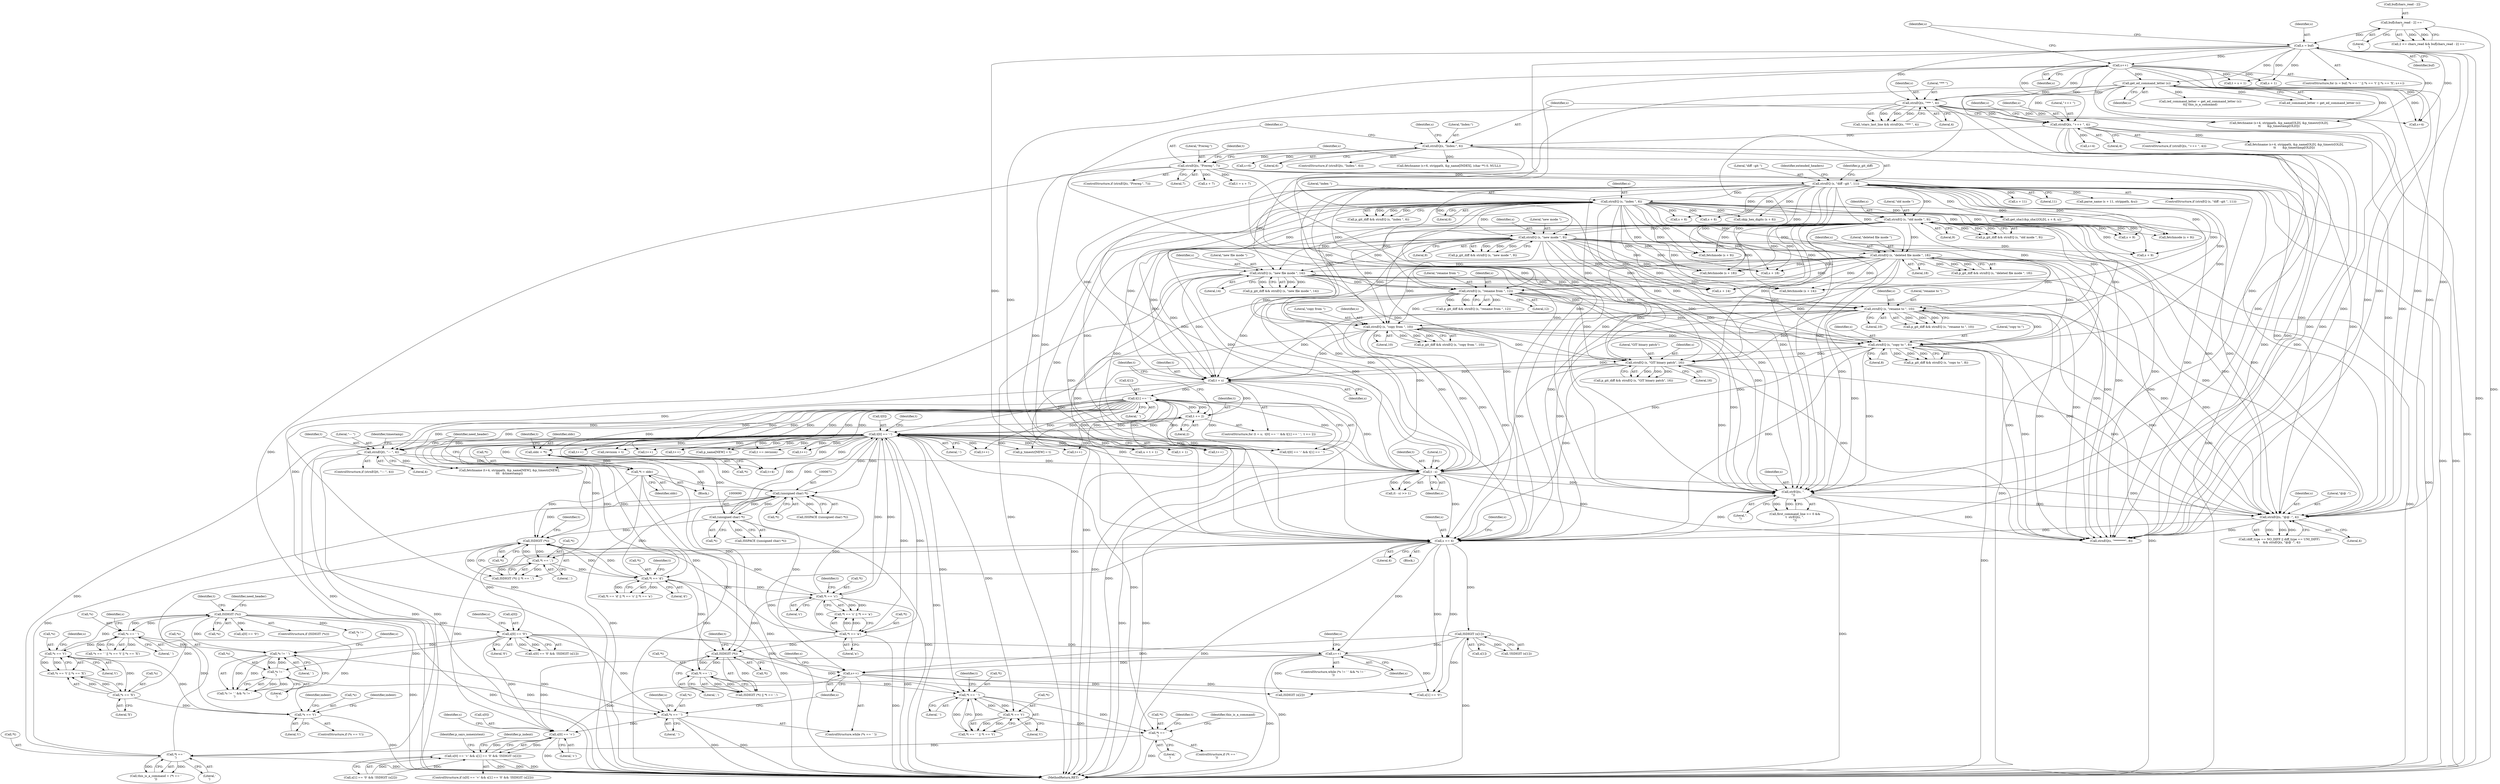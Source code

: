digraph "0_savannah_17953b5893f7c9835f0dd2a704ba04e0371d2cbd_0@array" {
"1001341" [label="(Call,s[0] == '+')"];
"1001337" [label="(Call,s++)"];
"1001298" [label="(Call,s[0] == '0')"];
"1000467" [label="(Call,ISDIGIT (*s))"];
"1000435" [label="(Call,*s == ' ')"];
"1000452" [label="(Call,*s == '\t')"];
"1000444" [label="(Call,*s == 'X')"];
"1000440" [label="(Call,*s == '\t')"];
"1001293" [label="(Call,s += 4)"];
"1001074" [label="(Call,strnEQ (s, \"copy from \", 10))"];
"1001040" [label="(Call,strnEQ (s, \"rename from \", 12))"];
"1000747" [label="(Call,strnEQ (s, \"diff --git \", 11))"];
"1000658" [label="(Call,strnEQ(s, \"Prereq:\", 7))"];
"1000632" [label="(Call,strnEQ(s, \"Index:\", 6))"];
"1000602" [label="(Call,strnEQ(s, \"+++ \", 4))"];
"1000552" [label="(Call,get_ed_command_letter (s))"];
"1000448" [label="(Call,s++)"];
"1000431" [label="(Call,s = buf)"];
"1000423" [label="(Call,buf[chars_read - 2] == '\r')"];
"1000575" [label="(Call,strnEQ(s, \"*** \", 4))"];
"1000849" [label="(Call,strnEQ (s, \"index \", 6))"];
"1001015" [label="(Call,strnEQ (s, \"new file mode \", 14))"];
"1000990" [label="(Call,strnEQ (s, \"deleted file mode \", 18))"];
"1000970" [label="(Call,strnEQ (s, \"new mode \", 9))"];
"1000950" [label="(Call,strnEQ (s, \"old mode \", 9))"];
"1001057" [label="(Call,strnEQ (s, \"rename to \", 10))"];
"1001190" [label="(Call,t - s)"];
"1001135" [label="(Call,t[1] == ' ')"];
"1001126" [label="(Call,t = s)"];
"1001091" [label="(Call,strnEQ (s, \"copy to \", 8))"];
"1001108" [label="(Call,strnEQ (s, \"GIT binary patch\", 16))"];
"1001140" [label="(Call,t += 2)"];
"1001130" [label="(Call,t[0] == '-')"];
"1000741" [label="(Call,*t = oldc)"];
"1000729" [label="(Call,oldc = *t)"];
"1000670" [label="(Call,(unsigned char) *t)"];
"1000494" [label="(Call,*t == 'c')"];
"1000489" [label="(Call,*t == 'd')"];
"1000478" [label="(Call,ISDIGIT (*t))"];
"1000498" [label="(Call,*t == 'a')"];
"1000537" [label="(Call,*t == '\n')"];
"1000529" [label="(Call,*t == '\r')"];
"1000518" [label="(Call,*t == ' ')"];
"1000510" [label="(Call,*t == ',')"];
"1000507" [label="(Call,ISDIGIT (*t))"];
"1000522" [label="(Call,*t == '\t')"];
"1000481" [label="(Call,*t == ',')"];
"1000689" [label="(Call,(unsigned char) *t)"];
"1001144" [label="(Call,strnEQ(t, \"--- \", 4))"];
"1001236" [label="(Call,strnEQ(s, \"@@ -\", 4))"];
"1001213" [label="(Call,strEQ(s, \".\n\"))"];
"1001304" [label="(Call,ISDIGIT (s[1]))"];
"1001330" [label="(Call,s++)"];
"1001333" [label="(Call,*s == ' ')"];
"1001322" [label="(Call,*s != ' ')"];
"1001326" [label="(Call,*s != '\n')"];
"1001340" [label="(Call,s[0] == '+' && s[1] == '0' && !ISDIGIT (s[2]))"];
"1000443" [label="(Literal,'\t')"];
"1000632" [label="(Call,strnEQ(s, \"Index:\", 6))"];
"1000436" [label="(Call,*s)"];
"1000658" [label="(Call,strnEQ(s, \"Prereq:\", 7))"];
"1000581" [label="(Call,s+4)"];
"1000631" [label="(ControlStructure,if (strnEQ(s, \"Index:\", 6)))"];
"1001144" [label="(Call,strnEQ(t, \"--- \", 4))"];
"1000489" [label="(Call,*t == 'd')"];
"1001141" [label="(Identifier,t)"];
"1000453" [label="(Call,*s)"];
"1000735" [label="(Identifier,t)"];
"1000665" [label="(Identifier,t)"];
"1000741" [label="(Call,*t = oldc)"];
"1001057" [label="(Call,strnEQ (s, \"rename to \", 10))"];
"1000577" [label="(Literal,\"*** \")"];
"1001076" [label="(Literal,\"copy from \")"];
"1000532" [label="(Literal,'\r')"];
"1000657" [label="(ControlStructure,if (strnEQ(s, \"Prereq:\", 7)))"];
"1001337" [label="(Call,s++)"];
"1000580" [label="(Call,fetchname (s+4, strippath, &p_name[OLD], &p_timestr[OLD],\n\t\t       &p_timestamp[OLD]))"];
"1001106" [label="(Call,p_git_diff && strnEQ (s, \"GIT binary patch\", 16))"];
"1000742" [label="(Call,*t)"];
"1001353" [label="(Call,ISDIGIT (s[2]))"];
"1001271" [label="(Call,p_name[NEW] = t)"];
"1000494" [label="(Call,*t == 'c')"];
"1000521" [label="(Literal,' ')"];
"1001110" [label="(Literal,\"GIT binary patch\")"];
"1001228" [label="(Call,(diff_type == NO_DIFF || diff_type == UNI_DIFF)\n\t    && strnEQ(s, \"@@ -\", 4))"];
"1000601" [label="(ControlStructure,if (strnEQ(s, \"+++ \", 4)))"];
"1001295" [label="(Literal,4)"];
"1001143" [label="(ControlStructure,if (strnEQ(t, \"--- \", 4)))"];
"1001324" [label="(Identifier,s)"];
"1000849" [label="(Call,strnEQ (s, \"index \", 6))"];
"1001370" [label="(Identifier,p_indent)"];
"1001239" [label="(Literal,4)"];
"1000971" [label="(Identifier,s)"];
"1000747" [label="(Call,strnEQ (s, \"diff --git \", 11))"];
"1001343" [label="(Identifier,s)"];
"1001303" [label="(Call,!ISDIGIT (s[1]))"];
"1001359" [label="(Identifier,p_says_nonexistent)"];
"1000490" [label="(Call,*t)"];
"1000447" [label="(Literal,'X')"];
"1001321" [label="(Call,*s != ' ' && *s != '\n')"];
"1000602" [label="(Call,strnEQ(s, \"+++ \", 4))"];
"1000793" [label="(Call,s + 11)"];
"1000434" [label="(Call,*s == ' ' || *s == '\t' || *s == 'X')"];
"1000550" [label="(Call,ed_command_letter = get_ed_command_letter (s))"];
"1001340" [label="(Call,s[0] == '+' && s[1] == '0' && !ISDIGIT (s[2]))"];
"1001327" [label="(Call,*s)"];
"1001191" [label="(Identifier,t)"];
"1001322" [label="(Call,*s != ' ')"];
"1001346" [label="(Call,s[1] == '0' && !ISDIGIT (s[2]))"];
"1000999" [label="(Call,fetchmode (s + 18))"];
"1000435" [label="(Call,*s == ' ')"];
"1001092" [label="(Identifier,s)"];
"1001108" [label="(Call,strnEQ (s, \"GIT binary patch\", 16))"];
"1000481" [label="(Call,*t == ',')"];
"1000438" [label="(Literal,' ')"];
"1000972" [label="(Literal,\"new mode \")"];
"1001060" [label="(Literal,10)"];
"1000552" [label="(Call,get_ed_command_letter (s))"];
"1001145" [label="(Identifier,t)"];
"1001016" [label="(Identifier,s)"];
"1000639" [label="(Identifier,s)"];
"1001349" [label="(Identifier,s)"];
"1001332" [label="(ControlStructure,while (*s == ' '))"];
"1000576" [label="(Identifier,s)"];
"1000685" [label="(Call,t++)"];
"1000637" [label="(Call,fetchname (s+6, strippath, &p_name[INDEX], (char **) 0, NULL))"];
"1000750" [label="(Literal,11)"];
"1000440" [label="(Call,*s == '\t')"];
"1000953" [label="(Literal,9)"];
"1000609" [label="(Identifier,s)"];
"1001127" [label="(Identifier,t)"];
"1001126" [label="(Call,t = s)"];
"1000968" [label="(Call,p_git_diff && strnEQ (s, \"new mode \", 9))"];
"1001288" [label="(Call,p_timestr[NEW] = t)"];
"1001136" [label="(Call,t[1])"];
"1000572" [label="(Call,!stars_last_line && strnEQ(s, \"*** \", 4))"];
"1001214" [label="(Identifier,s)"];
"1000496" [label="(Identifier,t)"];
"1001089" [label="(Call,p_git_diff && strnEQ (s, \"copy to \", 8))"];
"1000501" [label="(Literal,'a')"];
"1000513" [label="(Literal,',')"];
"1000510" [label="(Call,*t == ',')"];
"1000960" [label="(Call,s + 9)"];
"1001198" [label="(Identifier,need_header)"];
"1000445" [label="(Call,*s)"];
"1000530" [label="(Call,*t)"];
"1000669" [label="(Call,ISSPACE ((unsigned char) *t))"];
"1001334" [label="(Call,*s)"];
"1000449" [label="(Identifier,s)"];
"1001209" [label="(Call,first_command_line >= 0 &&\n\t  strEQ(s, \".\n\"))"];
"1000524" [label="(Identifier,t)"];
"1001335" [label="(Identifier,s)"];
"1000455" [label="(Literal,'\t')"];
"1001236" [label="(Call,strnEQ(s, \"@@ -\", 4))"];
"1001156" [label="(Call,fetchname (t+4, strippath, &p_name[NEW], &p_timestr[NEW],\n\t\t\t   &timestamp))"];
"1001131" [label="(Call,t[0])"];
"1000468" [label="(Call,*s)"];
"1000451" [label="(ControlStructure,if (*s == '\t'))"];
"1001347" [label="(Call,s[1] == '0')"];
"1001132" [label="(Identifier,t)"];
"1000465" [label="(Identifier,indent)"];
"1000729" [label="(Call,oldc = *t)"];
"1001190" [label="(Call,t - s)"];
"1000792" [label="(Call,parse_name (s + 11, strippath, &u))"];
"1000698" [label="(Call,t + 1)"];
"1001125" [label="(ControlStructure,for (t = s;  t[0] == '-' && t[1] == ' ';  t += 2))"];
"1000467" [label="(Call,ISDIGIT (*s))"];
"1000748" [label="(Identifier,s)"];
"1001013" [label="(Call,p_git_diff && strnEQ (s, \"new file mode \", 14))"];
"1000544" [label="(Identifier,need_header)"];
"1001075" [label="(Identifier,s)"];
"1001094" [label="(Literal,8)"];
"1001331" [label="(Identifier,s)"];
"1001329" [label="(Literal,'\n')"];
"1000424" [label="(Call,buf[chars_read - 2])"];
"1000749" [label="(Literal,\"diff --git \")"];
"1001213" [label="(Call,strEQ(s, \".\n\"))"];
"1000578" [label="(Literal,4)"];
"1001299" [label="(Call,s[0])"];
"1001093" [label="(Literal,\"copy to \")"];
"1001043" [label="(Literal,12)"];
"1000429" [label="(Literal,'\r')"];
"1001305" [label="(Call,s[1])"];
"1001018" [label="(Literal,14)"];
"1001091" [label="(Call,strnEQ (s, \"copy to \", 8))"];
"1000499" [label="(Call,*t)"];
"1000847" [label="(Call,p_git_diff && strnEQ (s, \"index \", 6))"];
"1001326" [label="(Call,*s != '\n')"];
"1000553" [label="(Identifier,s)"];
"1000483" [label="(Identifier,t)"];
"1000661" [label="(Literal,7)"];
"1000534" [label="(Identifier,t)"];
"1000519" [label="(Call,*t)"];
"1000484" [label="(Literal,',')"];
"1000638" [label="(Call,s+6)"];
"1001040" [label="(Call,strnEQ (s, \"rename from \", 12))"];
"1001306" [label="(Identifier,s)"];
"1001000" [label="(Call,s + 18)"];
"1001421" [label="(Call,strnEQ(s, \"********\", 8))"];
"1001058" [label="(Identifier,s)"];
"1000473" [label="(Identifier,t)"];
"1000442" [label="(Identifier,s)"];
"1001129" [label="(Call,t[0] == '-' && t[1] == ' ')"];
"1001215" [label="(Literal,\".\n\")"];
"1000431" [label="(Call,s = buf)"];
"1001293" [label="(Call,s += 4)"];
"1000980" [label="(Call,s + 9)"];
"1000508" [label="(Call,*t)"];
"1001157" [label="(Call,t+4)"];
"1001333" [label="(Call,*s == ' ')"];
"1000457" [label="(Identifier,indent)"];
"1001300" [label="(Identifier,s)"];
"1000575" [label="(Call,strnEQ(s, \"*** \", 4))"];
"1000951" [label="(Identifier,s)"];
"1001059" [label="(Literal,\"rename to \")"];
"1001342" [label="(Call,s[0])"];
"1000948" [label="(Call,p_git_diff && strnEQ (s, \"old mode \", 9))"];
"1000672" [label="(Call,*t)"];
"1000861" [label="(Call,s + 6)"];
"1001017" [label="(Literal,\"new file mode \")"];
"1000688" [label="(Call,ISSPACE ((unsigned char) *t))"];
"1001240" [label="(Block,)"];
"1000991" [label="(Identifier,s)"];
"1000485" [label="(Call,t++)"];
"1000540" [label="(Literal,'\n')"];
"1001323" [label="(Call,*s)"];
"1000514" [label="(Call,t++)"];
"1000437" [label="(Identifier,s)"];
"1000727" [label="(Block,)"];
"1000731" [label="(Call,*t)"];
"1000633" [label="(Identifier,s)"];
"1001074" [label="(Call,strnEQ (s, \"copy from \", 10))"];
"1000439" [label="(Call,*s == '\t' || *s == 'X')"];
"1000898" [label="(Call,s + 6)"];
"1001193" [label="(Literal,1)"];
"1000511" [label="(Call,*t)"];
"1000666" [label="(Call,s + 7)"];
"1000498" [label="(Call,*t == 'a')"];
"1000691" [label="(Call,*t)"];
"1000444" [label="(Call,*s == 'X')"];
"1000979" [label="(Call,fetchmode (s + 9))"];
"1000973" [label="(Literal,9)"];
"1001142" [label="(Literal,2)"];
"1000522" [label="(Call,*t == '\t')"];
"1001328" [label="(Identifier,s)"];
"1001038" [label="(Call,p_git_diff && strnEQ (s, \"rename from \", 12))"];
"1000860" [label="(Call,skip_hex_digits (s + 6))"];
"1001294" [label="(Identifier,s)"];
"1000720" [label="(Call,t == revision)"];
"1000419" [label="(Call,2 <= chars_read && buf[chars_read - 2] == '\r')"];
"1001134" [label="(Literal,'-')"];
"1001130" [label="(Call,t[0] == '-')"];
"1001042" [label="(Literal,\"rename from \")"];
"1001024" [label="(Call,fetchmode (s + 14))"];
"1000950" [label="(Call,strnEQ (s, \"old mode \", 9))"];
"1000689" [label="(Call,(unsigned char) *t)"];
"1000500" [label="(Identifier,t)"];
"1000959" [label="(Call,fetchmode (s + 9))"];
"1001302" [label="(Literal,'0')"];
"1001137" [label="(Identifier,t)"];
"1001325" [label="(Literal,' ')"];
"1001297" [label="(Call,s[0] == '0' && !ISDIGIT (s[1]))"];
"1000607" [label="(Call,fetchname (s+4, strippath, &p_name[OLD], &p_timestr[OLD],\n\t\t       &p_timestamp[OLD]))"];
"1000512" [label="(Identifier,t)"];
"1000526" [label="(Call,t++)"];
"1001139" [label="(Literal,' ')"];
"1000744" [label="(Identifier,oldc)"];
"1001450" [label="(Call,s[0] == '0')"];
"1002119" [label="(MethodReturn,RET)"];
"1001015" [label="(Call,strnEQ (s, \"new file mode \", 14))"];
"1000990" [label="(Call,strnEQ (s, \"deleted file mode \", 18))"];
"1000446" [label="(Identifier,s)"];
"1000472" [label="(Call,t = s + 1)"];
"1000474" [label="(Call,s + 1)"];
"1000538" [label="(Call,*t)"];
"1001146" [label="(Literal,\"--- \")"];
"1001237" [label="(Identifier,s)"];
"1000659" [label="(Identifier,s)"];
"1000635" [label="(Literal,6)"];
"1001192" [label="(Identifier,s)"];
"1001109" [label="(Identifier,s)"];
"1001330" [label="(Call,s++)"];
"1000466" [label="(ControlStructure,if (ISDIGIT (*s)))"];
"1000482" [label="(Call,*t)"];
"1000433" [label="(Identifier,buf)"];
"1001345" [label="(Literal,'+')"];
"1000533" [label="(Call,t++)"];
"1001072" [label="(Call,p_git_diff && strnEQ (s, \"copy from \", 10))"];
"1001025" [label="(Call,s + 14)"];
"1000850" [label="(Identifier,s)"];
"1001140" [label="(Call,t += 2)"];
"1000529" [label="(Call,*t == '\r')"];
"1000549" [label="(Call,(ed_command_letter = get_ed_command_letter (s))\n\t\t|| this_is_a_command)"];
"1000992" [label="(Literal,\"deleted file mode \")"];
"1000506" [label="(Call,ISDIGIT (*t) || *t == ',')"];
"1001055" [label="(Call,p_git_diff && strnEQ (s, \"rename to \", 10))"];
"1001128" [label="(Identifier,s)"];
"1000492" [label="(Literal,'d')"];
"1000893" [label="(Call,get_sha1(&p_sha1[OLD], s + 6, u))"];
"1000696" [label="(Call,u = t + 1)"];
"1000523" [label="(Call,*t)"];
"1001473" [label="(Call,*s != '\n')"];
"1000993" [label="(Literal,18)"];
"1001320" [label="(ControlStructure,while (*s != ' ' && *s != '\n'))"];
"1000603" [label="(Identifier,s)"];
"1000517" [label="(Call,*t == ' ' || *t == '\t')"];
"1000477" [label="(Call,ISDIGIT (*t) || *t == ',')"];
"1000670" [label="(Call,(unsigned char) *t)"];
"1000535" [label="(Call,this_is_a_command = (*t == '\n'))"];
"1001152" [label="(Identifier,timestamp)"];
"1001339" [label="(ControlStructure,if (s[0] == '+' && s[1] == '0' && !ISDIGIT (s[2])))"];
"1000674" [label="(Call,t++)"];
"1000528" [label="(ControlStructure,if (*t == '\r'))"];
"1001111" [label="(Literal,16)"];
"1001298" [label="(Call,s[0] == '0')"];
"1000754" [label="(Identifier,extended_headers)"];
"1000676" [label="(Call,revision = t)"];
"1000495" [label="(Call,*t)"];
"1001338" [label="(Identifier,s)"];
"1000952" [label="(Literal,\"old mode \")"];
"1001077" [label="(Literal,10)"];
"1001304" [label="(Call,ISDIGIT (s[1]))"];
"1000441" [label="(Call,*s)"];
"1001341" [label="(Call,s[0] == '+')"];
"1000537" [label="(Call,*t == '\n')"];
"1000423" [label="(Call,buf[chars_read - 2] == '\r')"];
"1000608" [label="(Call,s+4)"];
"1000518" [label="(Call,*t == ' ')"];
"1000493" [label="(Call,*t == 'c' || *t == 'a')"];
"1000536" [label="(Identifier,this_is_a_command)"];
"1000664" [label="(Call,t = s + 7)"];
"1000988" [label="(Call,p_git_diff && strnEQ (s, \"deleted file mode \", 18))"];
"1001189" [label="(Call,(t - s) >> 1)"];
"1000970" [label="(Call,strnEQ (s, \"new mode \", 9))"];
"1000851" [label="(Literal,\"index \")"];
"1000479" [label="(Call,*t)"];
"1000488" [label="(Call,*t == 'd' || *t == 'c' || *t == 'a')"];
"1000605" [label="(Literal,4)"];
"1000497" [label="(Literal,'c')"];
"1000448" [label="(Call,s++)"];
"1000432" [label="(Identifier,s)"];
"1000730" [label="(Identifier,oldc)"];
"1001041" [label="(Identifier,s)"];
"1000852" [label="(Literal,6)"];
"1000452" [label="(Call,*s == '\t')"];
"1000746" [label="(ControlStructure,if (strnEQ (s, \"diff --git \", 11)))"];
"1000634" [label="(Literal,\"Index:\")"];
"1000478" [label="(Call,ISDIGIT (*t))"];
"1000848" [label="(Identifier,p_git_diff)"];
"1000507" [label="(Call,ISDIGIT (*t))"];
"1000525" [label="(Literal,'\t')"];
"1000604" [label="(Literal,\"+++ \")"];
"1001336" [label="(Literal,' ')"];
"1001238" [label="(Literal,\"@@ -\")"];
"1001135" [label="(Call,t[1] == ' ')"];
"1000430" [label="(ControlStructure,for (s = buf; *s == ' ' || *s == '\t' || *s == 'X'; s++))"];
"1000660" [label="(Literal,\"Prereq:\")"];
"1001147" [label="(Literal,4)"];
"1000504" [label="(Call,t++)"];
"1001341" -> "1001340"  [label="AST: "];
"1001341" -> "1001345"  [label="CFG: "];
"1001342" -> "1001341"  [label="AST: "];
"1001345" -> "1001341"  [label="AST: "];
"1001349" -> "1001341"  [label="CFG: "];
"1001340" -> "1001341"  [label="CFG: "];
"1001341" -> "1002119"  [label="DDG: "];
"1001341" -> "1001340"  [label="DDG: "];
"1001341" -> "1001340"  [label="DDG: "];
"1001337" -> "1001341"  [label="DDG: "];
"1001298" -> "1001341"  [label="DDG: "];
"1001293" -> "1001341"  [label="DDG: "];
"1001333" -> "1001341"  [label="DDG: "];
"1001330" -> "1001341"  [label="DDG: "];
"1001337" -> "1001332"  [label="AST: "];
"1001337" -> "1001338"  [label="CFG: "];
"1001338" -> "1001337"  [label="AST: "];
"1001335" -> "1001337"  [label="CFG: "];
"1001337" -> "1002119"  [label="DDG: "];
"1001298" -> "1001337"  [label="DDG: "];
"1001293" -> "1001337"  [label="DDG: "];
"1001304" -> "1001337"  [label="DDG: "];
"1001330" -> "1001337"  [label="DDG: "];
"1001337" -> "1001347"  [label="DDG: "];
"1001337" -> "1001353"  [label="DDG: "];
"1001298" -> "1001297"  [label="AST: "];
"1001298" -> "1001302"  [label="CFG: "];
"1001299" -> "1001298"  [label="AST: "];
"1001302" -> "1001298"  [label="AST: "];
"1001306" -> "1001298"  [label="CFG: "];
"1001297" -> "1001298"  [label="CFG: "];
"1001298" -> "1001297"  [label="DDG: "];
"1001298" -> "1001297"  [label="DDG: "];
"1000467" -> "1001298"  [label="DDG: "];
"1001293" -> "1001298"  [label="DDG: "];
"1001298" -> "1001322"  [label="DDG: "];
"1001298" -> "1001326"  [label="DDG: "];
"1001298" -> "1001330"  [label="DDG: "];
"1001298" -> "1001333"  [label="DDG: "];
"1000467" -> "1000466"  [label="AST: "];
"1000467" -> "1000468"  [label="CFG: "];
"1000468" -> "1000467"  [label="AST: "];
"1000473" -> "1000467"  [label="CFG: "];
"1000544" -> "1000467"  [label="CFG: "];
"1000467" -> "1002119"  [label="DDG: "];
"1000467" -> "1002119"  [label="DDG: "];
"1000467" -> "1000435"  [label="DDG: "];
"1000435" -> "1000467"  [label="DDG: "];
"1000444" -> "1000467"  [label="DDG: "];
"1000440" -> "1000467"  [label="DDG: "];
"1000467" -> "1001322"  [label="DDG: "];
"1000467" -> "1001450"  [label="DDG: "];
"1000467" -> "1001473"  [label="DDG: "];
"1000435" -> "1000434"  [label="AST: "];
"1000435" -> "1000438"  [label="CFG: "];
"1000436" -> "1000435"  [label="AST: "];
"1000438" -> "1000435"  [label="AST: "];
"1000442" -> "1000435"  [label="CFG: "];
"1000434" -> "1000435"  [label="CFG: "];
"1000435" -> "1000434"  [label="DDG: "];
"1000435" -> "1000434"  [label="DDG: "];
"1000452" -> "1000435"  [label="DDG: "];
"1000435" -> "1000440"  [label="DDG: "];
"1000435" -> "1000452"  [label="DDG: "];
"1000452" -> "1000451"  [label="AST: "];
"1000452" -> "1000455"  [label="CFG: "];
"1000453" -> "1000452"  [label="AST: "];
"1000455" -> "1000452"  [label="AST: "];
"1000457" -> "1000452"  [label="CFG: "];
"1000465" -> "1000452"  [label="CFG: "];
"1000452" -> "1002119"  [label="DDG: "];
"1000444" -> "1000452"  [label="DDG: "];
"1000440" -> "1000452"  [label="DDG: "];
"1000444" -> "1000439"  [label="AST: "];
"1000444" -> "1000447"  [label="CFG: "];
"1000445" -> "1000444"  [label="AST: "];
"1000447" -> "1000444"  [label="AST: "];
"1000439" -> "1000444"  [label="CFG: "];
"1000444" -> "1000439"  [label="DDG: "];
"1000444" -> "1000439"  [label="DDG: "];
"1000440" -> "1000444"  [label="DDG: "];
"1000440" -> "1000439"  [label="AST: "];
"1000440" -> "1000443"  [label="CFG: "];
"1000441" -> "1000440"  [label="AST: "];
"1000443" -> "1000440"  [label="AST: "];
"1000446" -> "1000440"  [label="CFG: "];
"1000439" -> "1000440"  [label="CFG: "];
"1000440" -> "1000439"  [label="DDG: "];
"1000440" -> "1000439"  [label="DDG: "];
"1001293" -> "1001240"  [label="AST: "];
"1001293" -> "1001295"  [label="CFG: "];
"1001294" -> "1001293"  [label="AST: "];
"1001295" -> "1001293"  [label="AST: "];
"1001300" -> "1001293"  [label="CFG: "];
"1001293" -> "1002119"  [label="DDG: "];
"1001074" -> "1001293"  [label="DDG: "];
"1001190" -> "1001293"  [label="DDG: "];
"1001040" -> "1001293"  [label="DDG: "];
"1000849" -> "1001293"  [label="DDG: "];
"1001015" -> "1001293"  [label="DDG: "];
"1001236" -> "1001293"  [label="DDG: "];
"1001213" -> "1001293"  [label="DDG: "];
"1001091" -> "1001293"  [label="DDG: "];
"1000747" -> "1001293"  [label="DDG: "];
"1001057" -> "1001293"  [label="DDG: "];
"1000990" -> "1001293"  [label="DDG: "];
"1000970" -> "1001293"  [label="DDG: "];
"1000950" -> "1001293"  [label="DDG: "];
"1000602" -> "1001293"  [label="DDG: "];
"1000658" -> "1001293"  [label="DDG: "];
"1000632" -> "1001293"  [label="DDG: "];
"1001108" -> "1001293"  [label="DDG: "];
"1000552" -> "1001293"  [label="DDG: "];
"1000448" -> "1001293"  [label="DDG: "];
"1000575" -> "1001293"  [label="DDG: "];
"1000431" -> "1001293"  [label="DDG: "];
"1001293" -> "1001304"  [label="DDG: "];
"1001293" -> "1001330"  [label="DDG: "];
"1001293" -> "1001347"  [label="DDG: "];
"1001293" -> "1001353"  [label="DDG: "];
"1001074" -> "1001072"  [label="AST: "];
"1001074" -> "1001077"  [label="CFG: "];
"1001075" -> "1001074"  [label="AST: "];
"1001076" -> "1001074"  [label="AST: "];
"1001077" -> "1001074"  [label="AST: "];
"1001072" -> "1001074"  [label="CFG: "];
"1001074" -> "1002119"  [label="DDG: "];
"1001074" -> "1001072"  [label="DDG: "];
"1001074" -> "1001072"  [label="DDG: "];
"1001074" -> "1001072"  [label="DDG: "];
"1001040" -> "1001074"  [label="DDG: "];
"1000747" -> "1001074"  [label="DDG: "];
"1000849" -> "1001074"  [label="DDG: "];
"1001057" -> "1001074"  [label="DDG: "];
"1001015" -> "1001074"  [label="DDG: "];
"1000990" -> "1001074"  [label="DDG: "];
"1000970" -> "1001074"  [label="DDG: "];
"1000950" -> "1001074"  [label="DDG: "];
"1001074" -> "1001091"  [label="DDG: "];
"1001074" -> "1001108"  [label="DDG: "];
"1001074" -> "1001126"  [label="DDG: "];
"1001074" -> "1001190"  [label="DDG: "];
"1001074" -> "1001213"  [label="DDG: "];
"1001074" -> "1001236"  [label="DDG: "];
"1001074" -> "1001421"  [label="DDG: "];
"1001040" -> "1001038"  [label="AST: "];
"1001040" -> "1001043"  [label="CFG: "];
"1001041" -> "1001040"  [label="AST: "];
"1001042" -> "1001040"  [label="AST: "];
"1001043" -> "1001040"  [label="AST: "];
"1001038" -> "1001040"  [label="CFG: "];
"1001040" -> "1002119"  [label="DDG: "];
"1001040" -> "1001038"  [label="DDG: "];
"1001040" -> "1001038"  [label="DDG: "];
"1001040" -> "1001038"  [label="DDG: "];
"1000747" -> "1001040"  [label="DDG: "];
"1000849" -> "1001040"  [label="DDG: "];
"1001015" -> "1001040"  [label="DDG: "];
"1000990" -> "1001040"  [label="DDG: "];
"1000970" -> "1001040"  [label="DDG: "];
"1000950" -> "1001040"  [label="DDG: "];
"1001040" -> "1001057"  [label="DDG: "];
"1001040" -> "1001091"  [label="DDG: "];
"1001040" -> "1001108"  [label="DDG: "];
"1001040" -> "1001126"  [label="DDG: "];
"1001040" -> "1001190"  [label="DDG: "];
"1001040" -> "1001213"  [label="DDG: "];
"1001040" -> "1001236"  [label="DDG: "];
"1001040" -> "1001421"  [label="DDG: "];
"1000747" -> "1000746"  [label="AST: "];
"1000747" -> "1000750"  [label="CFG: "];
"1000748" -> "1000747"  [label="AST: "];
"1000749" -> "1000747"  [label="AST: "];
"1000750" -> "1000747"  [label="AST: "];
"1000754" -> "1000747"  [label="CFG: "];
"1000848" -> "1000747"  [label="CFG: "];
"1000747" -> "1002119"  [label="DDG: "];
"1000747" -> "1002119"  [label="DDG: "];
"1000658" -> "1000747"  [label="DDG: "];
"1000747" -> "1000792"  [label="DDG: "];
"1000747" -> "1000793"  [label="DDG: "];
"1000747" -> "1000849"  [label="DDG: "];
"1000747" -> "1000860"  [label="DDG: "];
"1000747" -> "1000861"  [label="DDG: "];
"1000747" -> "1000893"  [label="DDG: "];
"1000747" -> "1000898"  [label="DDG: "];
"1000747" -> "1000950"  [label="DDG: "];
"1000747" -> "1000959"  [label="DDG: "];
"1000747" -> "1000960"  [label="DDG: "];
"1000747" -> "1000970"  [label="DDG: "];
"1000747" -> "1000979"  [label="DDG: "];
"1000747" -> "1000980"  [label="DDG: "];
"1000747" -> "1000990"  [label="DDG: "];
"1000747" -> "1000999"  [label="DDG: "];
"1000747" -> "1001000"  [label="DDG: "];
"1000747" -> "1001015"  [label="DDG: "];
"1000747" -> "1001024"  [label="DDG: "];
"1000747" -> "1001025"  [label="DDG: "];
"1000747" -> "1001057"  [label="DDG: "];
"1000747" -> "1001091"  [label="DDG: "];
"1000747" -> "1001108"  [label="DDG: "];
"1000747" -> "1001126"  [label="DDG: "];
"1000747" -> "1001190"  [label="DDG: "];
"1000747" -> "1001213"  [label="DDG: "];
"1000747" -> "1001236"  [label="DDG: "];
"1000747" -> "1001421"  [label="DDG: "];
"1000658" -> "1000657"  [label="AST: "];
"1000658" -> "1000661"  [label="CFG: "];
"1000659" -> "1000658"  [label="AST: "];
"1000660" -> "1000658"  [label="AST: "];
"1000661" -> "1000658"  [label="AST: "];
"1000665" -> "1000658"  [label="CFG: "];
"1000748" -> "1000658"  [label="CFG: "];
"1000658" -> "1002119"  [label="DDG: "];
"1000632" -> "1000658"  [label="DDG: "];
"1000658" -> "1000664"  [label="DDG: "];
"1000658" -> "1000666"  [label="DDG: "];
"1000658" -> "1001213"  [label="DDG: "];
"1000658" -> "1001236"  [label="DDG: "];
"1000658" -> "1001421"  [label="DDG: "];
"1000632" -> "1000631"  [label="AST: "];
"1000632" -> "1000635"  [label="CFG: "];
"1000633" -> "1000632"  [label="AST: "];
"1000634" -> "1000632"  [label="AST: "];
"1000635" -> "1000632"  [label="AST: "];
"1000639" -> "1000632"  [label="CFG: "];
"1000659" -> "1000632"  [label="CFG: "];
"1000632" -> "1002119"  [label="DDG: "];
"1000602" -> "1000632"  [label="DDG: "];
"1000632" -> "1000637"  [label="DDG: "];
"1000632" -> "1000638"  [label="DDG: "];
"1000632" -> "1001213"  [label="DDG: "];
"1000632" -> "1001236"  [label="DDG: "];
"1000632" -> "1001421"  [label="DDG: "];
"1000602" -> "1000601"  [label="AST: "];
"1000602" -> "1000605"  [label="CFG: "];
"1000603" -> "1000602"  [label="AST: "];
"1000604" -> "1000602"  [label="AST: "];
"1000605" -> "1000602"  [label="AST: "];
"1000609" -> "1000602"  [label="CFG: "];
"1000633" -> "1000602"  [label="CFG: "];
"1000602" -> "1002119"  [label="DDG: "];
"1000552" -> "1000602"  [label="DDG: "];
"1000448" -> "1000602"  [label="DDG: "];
"1000575" -> "1000602"  [label="DDG: "];
"1000431" -> "1000602"  [label="DDG: "];
"1000602" -> "1000607"  [label="DDG: "];
"1000602" -> "1000608"  [label="DDG: "];
"1000602" -> "1001213"  [label="DDG: "];
"1000602" -> "1001236"  [label="DDG: "];
"1000602" -> "1001421"  [label="DDG: "];
"1000552" -> "1000550"  [label="AST: "];
"1000552" -> "1000553"  [label="CFG: "];
"1000553" -> "1000552"  [label="AST: "];
"1000550" -> "1000552"  [label="CFG: "];
"1000552" -> "1000549"  [label="DDG: "];
"1000552" -> "1000550"  [label="DDG: "];
"1000448" -> "1000552"  [label="DDG: "];
"1000431" -> "1000552"  [label="DDG: "];
"1000552" -> "1000575"  [label="DDG: "];
"1000552" -> "1000580"  [label="DDG: "];
"1000552" -> "1000581"  [label="DDG: "];
"1000552" -> "1001213"  [label="DDG: "];
"1000552" -> "1001236"  [label="DDG: "];
"1000552" -> "1001421"  [label="DDG: "];
"1000448" -> "1000430"  [label="AST: "];
"1000448" -> "1000449"  [label="CFG: "];
"1000449" -> "1000448"  [label="AST: "];
"1000437" -> "1000448"  [label="CFG: "];
"1000431" -> "1000448"  [label="DDG: "];
"1000448" -> "1000472"  [label="DDG: "];
"1000448" -> "1000474"  [label="DDG: "];
"1000448" -> "1000575"  [label="DDG: "];
"1000448" -> "1000580"  [label="DDG: "];
"1000448" -> "1000581"  [label="DDG: "];
"1000448" -> "1001213"  [label="DDG: "];
"1000448" -> "1001236"  [label="DDG: "];
"1000448" -> "1001421"  [label="DDG: "];
"1000431" -> "1000430"  [label="AST: "];
"1000431" -> "1000433"  [label="CFG: "];
"1000432" -> "1000431"  [label="AST: "];
"1000433" -> "1000431"  [label="AST: "];
"1000437" -> "1000431"  [label="CFG: "];
"1000431" -> "1002119"  [label="DDG: "];
"1000423" -> "1000431"  [label="DDG: "];
"1000431" -> "1000472"  [label="DDG: "];
"1000431" -> "1000474"  [label="DDG: "];
"1000431" -> "1000575"  [label="DDG: "];
"1000431" -> "1000580"  [label="DDG: "];
"1000431" -> "1000581"  [label="DDG: "];
"1000431" -> "1001213"  [label="DDG: "];
"1000431" -> "1001236"  [label="DDG: "];
"1000431" -> "1001421"  [label="DDG: "];
"1000423" -> "1000419"  [label="AST: "];
"1000423" -> "1000429"  [label="CFG: "];
"1000424" -> "1000423"  [label="AST: "];
"1000429" -> "1000423"  [label="AST: "];
"1000419" -> "1000423"  [label="CFG: "];
"1000423" -> "1002119"  [label="DDG: "];
"1000423" -> "1000419"  [label="DDG: "];
"1000423" -> "1000419"  [label="DDG: "];
"1000575" -> "1000572"  [label="AST: "];
"1000575" -> "1000578"  [label="CFG: "];
"1000576" -> "1000575"  [label="AST: "];
"1000577" -> "1000575"  [label="AST: "];
"1000578" -> "1000575"  [label="AST: "];
"1000572" -> "1000575"  [label="CFG: "];
"1000575" -> "1000572"  [label="DDG: "];
"1000575" -> "1000572"  [label="DDG: "];
"1000575" -> "1000572"  [label="DDG: "];
"1000575" -> "1000580"  [label="DDG: "];
"1000575" -> "1000581"  [label="DDG: "];
"1000575" -> "1001213"  [label="DDG: "];
"1000575" -> "1001236"  [label="DDG: "];
"1000575" -> "1001421"  [label="DDG: "];
"1000849" -> "1000847"  [label="AST: "];
"1000849" -> "1000852"  [label="CFG: "];
"1000850" -> "1000849"  [label="AST: "];
"1000851" -> "1000849"  [label="AST: "];
"1000852" -> "1000849"  [label="AST: "];
"1000847" -> "1000849"  [label="CFG: "];
"1000849" -> "1002119"  [label="DDG: "];
"1000849" -> "1000847"  [label="DDG: "];
"1000849" -> "1000847"  [label="DDG: "];
"1000849" -> "1000847"  [label="DDG: "];
"1000849" -> "1000860"  [label="DDG: "];
"1000849" -> "1000861"  [label="DDG: "];
"1000849" -> "1000893"  [label="DDG: "];
"1000849" -> "1000898"  [label="DDG: "];
"1000849" -> "1000950"  [label="DDG: "];
"1000849" -> "1000959"  [label="DDG: "];
"1000849" -> "1000960"  [label="DDG: "];
"1000849" -> "1000970"  [label="DDG: "];
"1000849" -> "1000979"  [label="DDG: "];
"1000849" -> "1000980"  [label="DDG: "];
"1000849" -> "1000990"  [label="DDG: "];
"1000849" -> "1000999"  [label="DDG: "];
"1000849" -> "1001000"  [label="DDG: "];
"1000849" -> "1001015"  [label="DDG: "];
"1000849" -> "1001024"  [label="DDG: "];
"1000849" -> "1001025"  [label="DDG: "];
"1000849" -> "1001057"  [label="DDG: "];
"1000849" -> "1001091"  [label="DDG: "];
"1000849" -> "1001108"  [label="DDG: "];
"1000849" -> "1001126"  [label="DDG: "];
"1000849" -> "1001190"  [label="DDG: "];
"1000849" -> "1001213"  [label="DDG: "];
"1000849" -> "1001236"  [label="DDG: "];
"1000849" -> "1001421"  [label="DDG: "];
"1001015" -> "1001013"  [label="AST: "];
"1001015" -> "1001018"  [label="CFG: "];
"1001016" -> "1001015"  [label="AST: "];
"1001017" -> "1001015"  [label="AST: "];
"1001018" -> "1001015"  [label="AST: "];
"1001013" -> "1001015"  [label="CFG: "];
"1001015" -> "1002119"  [label="DDG: "];
"1001015" -> "1001013"  [label="DDG: "];
"1001015" -> "1001013"  [label="DDG: "];
"1001015" -> "1001013"  [label="DDG: "];
"1000990" -> "1001015"  [label="DDG: "];
"1000970" -> "1001015"  [label="DDG: "];
"1000950" -> "1001015"  [label="DDG: "];
"1001015" -> "1001024"  [label="DDG: "];
"1001015" -> "1001025"  [label="DDG: "];
"1001015" -> "1001057"  [label="DDG: "];
"1001015" -> "1001091"  [label="DDG: "];
"1001015" -> "1001108"  [label="DDG: "];
"1001015" -> "1001126"  [label="DDG: "];
"1001015" -> "1001190"  [label="DDG: "];
"1001015" -> "1001213"  [label="DDG: "];
"1001015" -> "1001236"  [label="DDG: "];
"1001015" -> "1001421"  [label="DDG: "];
"1000990" -> "1000988"  [label="AST: "];
"1000990" -> "1000993"  [label="CFG: "];
"1000991" -> "1000990"  [label="AST: "];
"1000992" -> "1000990"  [label="AST: "];
"1000993" -> "1000990"  [label="AST: "];
"1000988" -> "1000990"  [label="CFG: "];
"1000990" -> "1002119"  [label="DDG: "];
"1000990" -> "1000988"  [label="DDG: "];
"1000990" -> "1000988"  [label="DDG: "];
"1000990" -> "1000988"  [label="DDG: "];
"1000970" -> "1000990"  [label="DDG: "];
"1000950" -> "1000990"  [label="DDG: "];
"1000990" -> "1000999"  [label="DDG: "];
"1000990" -> "1001000"  [label="DDG: "];
"1000990" -> "1001024"  [label="DDG: "];
"1000990" -> "1001025"  [label="DDG: "];
"1000990" -> "1001057"  [label="DDG: "];
"1000990" -> "1001091"  [label="DDG: "];
"1000990" -> "1001108"  [label="DDG: "];
"1000990" -> "1001126"  [label="DDG: "];
"1000990" -> "1001190"  [label="DDG: "];
"1000990" -> "1001213"  [label="DDG: "];
"1000990" -> "1001236"  [label="DDG: "];
"1000990" -> "1001421"  [label="DDG: "];
"1000970" -> "1000968"  [label="AST: "];
"1000970" -> "1000973"  [label="CFG: "];
"1000971" -> "1000970"  [label="AST: "];
"1000972" -> "1000970"  [label="AST: "];
"1000973" -> "1000970"  [label="AST: "];
"1000968" -> "1000970"  [label="CFG: "];
"1000970" -> "1002119"  [label="DDG: "];
"1000970" -> "1000968"  [label="DDG: "];
"1000970" -> "1000968"  [label="DDG: "];
"1000970" -> "1000968"  [label="DDG: "];
"1000950" -> "1000970"  [label="DDG: "];
"1000970" -> "1000979"  [label="DDG: "];
"1000970" -> "1000980"  [label="DDG: "];
"1000970" -> "1000999"  [label="DDG: "];
"1000970" -> "1001000"  [label="DDG: "];
"1000970" -> "1001024"  [label="DDG: "];
"1000970" -> "1001025"  [label="DDG: "];
"1000970" -> "1001057"  [label="DDG: "];
"1000970" -> "1001091"  [label="DDG: "];
"1000970" -> "1001108"  [label="DDG: "];
"1000970" -> "1001126"  [label="DDG: "];
"1000970" -> "1001190"  [label="DDG: "];
"1000970" -> "1001213"  [label="DDG: "];
"1000970" -> "1001236"  [label="DDG: "];
"1000970" -> "1001421"  [label="DDG: "];
"1000950" -> "1000948"  [label="AST: "];
"1000950" -> "1000953"  [label="CFG: "];
"1000951" -> "1000950"  [label="AST: "];
"1000952" -> "1000950"  [label="AST: "];
"1000953" -> "1000950"  [label="AST: "];
"1000948" -> "1000950"  [label="CFG: "];
"1000950" -> "1002119"  [label="DDG: "];
"1000950" -> "1000948"  [label="DDG: "];
"1000950" -> "1000948"  [label="DDG: "];
"1000950" -> "1000948"  [label="DDG: "];
"1000950" -> "1000959"  [label="DDG: "];
"1000950" -> "1000960"  [label="DDG: "];
"1000950" -> "1000979"  [label="DDG: "];
"1000950" -> "1000980"  [label="DDG: "];
"1000950" -> "1000999"  [label="DDG: "];
"1000950" -> "1001000"  [label="DDG: "];
"1000950" -> "1001024"  [label="DDG: "];
"1000950" -> "1001025"  [label="DDG: "];
"1000950" -> "1001057"  [label="DDG: "];
"1000950" -> "1001091"  [label="DDG: "];
"1000950" -> "1001108"  [label="DDG: "];
"1000950" -> "1001126"  [label="DDG: "];
"1000950" -> "1001190"  [label="DDG: "];
"1000950" -> "1001213"  [label="DDG: "];
"1000950" -> "1001236"  [label="DDG: "];
"1000950" -> "1001421"  [label="DDG: "];
"1001057" -> "1001055"  [label="AST: "];
"1001057" -> "1001060"  [label="CFG: "];
"1001058" -> "1001057"  [label="AST: "];
"1001059" -> "1001057"  [label="AST: "];
"1001060" -> "1001057"  [label="AST: "];
"1001055" -> "1001057"  [label="CFG: "];
"1001057" -> "1002119"  [label="DDG: "];
"1001057" -> "1001055"  [label="DDG: "];
"1001057" -> "1001055"  [label="DDG: "];
"1001057" -> "1001055"  [label="DDG: "];
"1001057" -> "1001091"  [label="DDG: "];
"1001057" -> "1001108"  [label="DDG: "];
"1001057" -> "1001126"  [label="DDG: "];
"1001057" -> "1001190"  [label="DDG: "];
"1001057" -> "1001213"  [label="DDG: "];
"1001057" -> "1001236"  [label="DDG: "];
"1001057" -> "1001421"  [label="DDG: "];
"1001190" -> "1001189"  [label="AST: "];
"1001190" -> "1001192"  [label="CFG: "];
"1001191" -> "1001190"  [label="AST: "];
"1001192" -> "1001190"  [label="AST: "];
"1001193" -> "1001190"  [label="CFG: "];
"1001190" -> "1002119"  [label="DDG: "];
"1001190" -> "1002119"  [label="DDG: "];
"1001190" -> "1001189"  [label="DDG: "];
"1001190" -> "1001189"  [label="DDG: "];
"1001135" -> "1001190"  [label="DDG: "];
"1001130" -> "1001190"  [label="DDG: "];
"1001144" -> "1001190"  [label="DDG: "];
"1001091" -> "1001190"  [label="DDG: "];
"1001108" -> "1001190"  [label="DDG: "];
"1001190" -> "1001213"  [label="DDG: "];
"1001190" -> "1001236"  [label="DDG: "];
"1001190" -> "1001421"  [label="DDG: "];
"1001135" -> "1001129"  [label="AST: "];
"1001135" -> "1001139"  [label="CFG: "];
"1001136" -> "1001135"  [label="AST: "];
"1001139" -> "1001135"  [label="AST: "];
"1001129" -> "1001135"  [label="CFG: "];
"1001135" -> "1002119"  [label="DDG: "];
"1001135" -> "1000485"  [label="DDG: "];
"1001135" -> "1000504"  [label="DDG: "];
"1001135" -> "1000514"  [label="DDG: "];
"1001135" -> "1000526"  [label="DDG: "];
"1001135" -> "1000533"  [label="DDG: "];
"1001135" -> "1000674"  [label="DDG: "];
"1001135" -> "1000676"  [label="DDG: "];
"1001135" -> "1000685"  [label="DDG: "];
"1001135" -> "1000696"  [label="DDG: "];
"1001135" -> "1000698"  [label="DDG: "];
"1001135" -> "1000720"  [label="DDG: "];
"1001135" -> "1001129"  [label="DDG: "];
"1001135" -> "1001129"  [label="DDG: "];
"1001126" -> "1001135"  [label="DDG: "];
"1001140" -> "1001135"  [label="DDG: "];
"1001135" -> "1001140"  [label="DDG: "];
"1001135" -> "1001144"  [label="DDG: "];
"1001135" -> "1001156"  [label="DDG: "];
"1001135" -> "1001157"  [label="DDG: "];
"1001135" -> "1001271"  [label="DDG: "];
"1001135" -> "1001288"  [label="DDG: "];
"1001126" -> "1001125"  [label="AST: "];
"1001126" -> "1001128"  [label="CFG: "];
"1001127" -> "1001126"  [label="AST: "];
"1001128" -> "1001126"  [label="AST: "];
"1001132" -> "1001126"  [label="CFG: "];
"1001126" -> "1002119"  [label="DDG: "];
"1001091" -> "1001126"  [label="DDG: "];
"1001108" -> "1001126"  [label="DDG: "];
"1001126" -> "1001130"  [label="DDG: "];
"1001126" -> "1001140"  [label="DDG: "];
"1001126" -> "1001144"  [label="DDG: "];
"1001091" -> "1001089"  [label="AST: "];
"1001091" -> "1001094"  [label="CFG: "];
"1001092" -> "1001091"  [label="AST: "];
"1001093" -> "1001091"  [label="AST: "];
"1001094" -> "1001091"  [label="AST: "];
"1001089" -> "1001091"  [label="CFG: "];
"1001091" -> "1002119"  [label="DDG: "];
"1001091" -> "1001089"  [label="DDG: "];
"1001091" -> "1001089"  [label="DDG: "];
"1001091" -> "1001089"  [label="DDG: "];
"1001091" -> "1001108"  [label="DDG: "];
"1001091" -> "1001213"  [label="DDG: "];
"1001091" -> "1001236"  [label="DDG: "];
"1001091" -> "1001421"  [label="DDG: "];
"1001108" -> "1001106"  [label="AST: "];
"1001108" -> "1001111"  [label="CFG: "];
"1001109" -> "1001108"  [label="AST: "];
"1001110" -> "1001108"  [label="AST: "];
"1001111" -> "1001108"  [label="AST: "];
"1001106" -> "1001108"  [label="CFG: "];
"1001108" -> "1002119"  [label="DDG: "];
"1001108" -> "1001106"  [label="DDG: "];
"1001108" -> "1001106"  [label="DDG: "];
"1001108" -> "1001106"  [label="DDG: "];
"1001108" -> "1001213"  [label="DDG: "];
"1001108" -> "1001236"  [label="DDG: "];
"1001108" -> "1001421"  [label="DDG: "];
"1001140" -> "1001125"  [label="AST: "];
"1001140" -> "1001142"  [label="CFG: "];
"1001141" -> "1001140"  [label="AST: "];
"1001142" -> "1001140"  [label="AST: "];
"1001132" -> "1001140"  [label="CFG: "];
"1001140" -> "1001130"  [label="DDG: "];
"1001130" -> "1001140"  [label="DDG: "];
"1001140" -> "1001144"  [label="DDG: "];
"1001130" -> "1001129"  [label="AST: "];
"1001130" -> "1001134"  [label="CFG: "];
"1001131" -> "1001130"  [label="AST: "];
"1001134" -> "1001130"  [label="AST: "];
"1001137" -> "1001130"  [label="CFG: "];
"1001129" -> "1001130"  [label="CFG: "];
"1001130" -> "1002119"  [label="DDG: "];
"1001130" -> "1000478"  [label="DDG: "];
"1001130" -> "1000481"  [label="DDG: "];
"1001130" -> "1000485"  [label="DDG: "];
"1001130" -> "1000489"  [label="DDG: "];
"1001130" -> "1000494"  [label="DDG: "];
"1001130" -> "1000498"  [label="DDG: "];
"1001130" -> "1000504"  [label="DDG: "];
"1001130" -> "1000507"  [label="DDG: "];
"1001130" -> "1000510"  [label="DDG: "];
"1001130" -> "1000514"  [label="DDG: "];
"1001130" -> "1000518"  [label="DDG: "];
"1001130" -> "1000522"  [label="DDG: "];
"1001130" -> "1000526"  [label="DDG: "];
"1001130" -> "1000529"  [label="DDG: "];
"1001130" -> "1000533"  [label="DDG: "];
"1001130" -> "1000537"  [label="DDG: "];
"1001130" -> "1000670"  [label="DDG: "];
"1001130" -> "1000674"  [label="DDG: "];
"1001130" -> "1000676"  [label="DDG: "];
"1001130" -> "1000685"  [label="DDG: "];
"1001130" -> "1000689"  [label="DDG: "];
"1001130" -> "1000696"  [label="DDG: "];
"1001130" -> "1000698"  [label="DDG: "];
"1001130" -> "1000720"  [label="DDG: "];
"1001130" -> "1000729"  [label="DDG: "];
"1001130" -> "1001129"  [label="DDG: "];
"1001130" -> "1001129"  [label="DDG: "];
"1000741" -> "1001130"  [label="DDG: "];
"1000670" -> "1001130"  [label="DDG: "];
"1000494" -> "1001130"  [label="DDG: "];
"1000498" -> "1001130"  [label="DDG: "];
"1000489" -> "1001130"  [label="DDG: "];
"1000537" -> "1001130"  [label="DDG: "];
"1000689" -> "1001130"  [label="DDG: "];
"1001130" -> "1001144"  [label="DDG: "];
"1001130" -> "1001156"  [label="DDG: "];
"1001130" -> "1001157"  [label="DDG: "];
"1001130" -> "1001271"  [label="DDG: "];
"1001130" -> "1001288"  [label="DDG: "];
"1000741" -> "1000727"  [label="AST: "];
"1000741" -> "1000744"  [label="CFG: "];
"1000742" -> "1000741"  [label="AST: "];
"1000744" -> "1000741"  [label="AST: "];
"1001198" -> "1000741"  [label="CFG: "];
"1000741" -> "1002119"  [label="DDG: "];
"1000741" -> "1002119"  [label="DDG: "];
"1000741" -> "1000478"  [label="DDG: "];
"1000741" -> "1000670"  [label="DDG: "];
"1000729" -> "1000741"  [label="DDG: "];
"1000729" -> "1000727"  [label="AST: "];
"1000729" -> "1000731"  [label="CFG: "];
"1000730" -> "1000729"  [label="AST: "];
"1000731" -> "1000729"  [label="AST: "];
"1000735" -> "1000729"  [label="CFG: "];
"1000670" -> "1000729"  [label="DDG: "];
"1000689" -> "1000729"  [label="DDG: "];
"1000670" -> "1000669"  [label="AST: "];
"1000670" -> "1000672"  [label="CFG: "];
"1000671" -> "1000670"  [label="AST: "];
"1000672" -> "1000670"  [label="AST: "];
"1000669" -> "1000670"  [label="CFG: "];
"1000670" -> "1002119"  [label="DDG: "];
"1000670" -> "1000478"  [label="DDG: "];
"1000670" -> "1000669"  [label="DDG: "];
"1000494" -> "1000670"  [label="DDG: "];
"1000498" -> "1000670"  [label="DDG: "];
"1000489" -> "1000670"  [label="DDG: "];
"1000537" -> "1000670"  [label="DDG: "];
"1000689" -> "1000670"  [label="DDG: "];
"1000670" -> "1000689"  [label="DDG: "];
"1000494" -> "1000493"  [label="AST: "];
"1000494" -> "1000497"  [label="CFG: "];
"1000495" -> "1000494"  [label="AST: "];
"1000497" -> "1000494"  [label="AST: "];
"1000500" -> "1000494"  [label="CFG: "];
"1000493" -> "1000494"  [label="CFG: "];
"1000494" -> "1002119"  [label="DDG: "];
"1000494" -> "1000478"  [label="DDG: "];
"1000494" -> "1000493"  [label="DDG: "];
"1000494" -> "1000493"  [label="DDG: "];
"1000489" -> "1000494"  [label="DDG: "];
"1000494" -> "1000498"  [label="DDG: "];
"1000494" -> "1000507"  [label="DDG: "];
"1000489" -> "1000488"  [label="AST: "];
"1000489" -> "1000492"  [label="CFG: "];
"1000490" -> "1000489"  [label="AST: "];
"1000492" -> "1000489"  [label="AST: "];
"1000496" -> "1000489"  [label="CFG: "];
"1000488" -> "1000489"  [label="CFG: "];
"1000489" -> "1002119"  [label="DDG: "];
"1000489" -> "1000478"  [label="DDG: "];
"1000489" -> "1000488"  [label="DDG: "];
"1000489" -> "1000488"  [label="DDG: "];
"1000478" -> "1000489"  [label="DDG: "];
"1000481" -> "1000489"  [label="DDG: "];
"1000489" -> "1000507"  [label="DDG: "];
"1000478" -> "1000477"  [label="AST: "];
"1000478" -> "1000479"  [label="CFG: "];
"1000479" -> "1000478"  [label="AST: "];
"1000483" -> "1000478"  [label="CFG: "];
"1000477" -> "1000478"  [label="CFG: "];
"1000478" -> "1000477"  [label="DDG: "];
"1000498" -> "1000478"  [label="DDG: "];
"1000537" -> "1000478"  [label="DDG: "];
"1000481" -> "1000478"  [label="DDG: "];
"1000689" -> "1000478"  [label="DDG: "];
"1000478" -> "1000481"  [label="DDG: "];
"1000498" -> "1000493"  [label="AST: "];
"1000498" -> "1000501"  [label="CFG: "];
"1000499" -> "1000498"  [label="AST: "];
"1000501" -> "1000498"  [label="AST: "];
"1000493" -> "1000498"  [label="CFG: "];
"1000498" -> "1002119"  [label="DDG: "];
"1000498" -> "1000493"  [label="DDG: "];
"1000498" -> "1000493"  [label="DDG: "];
"1000498" -> "1000507"  [label="DDG: "];
"1000537" -> "1000535"  [label="AST: "];
"1000537" -> "1000540"  [label="CFG: "];
"1000538" -> "1000537"  [label="AST: "];
"1000540" -> "1000537"  [label="AST: "];
"1000535" -> "1000537"  [label="CFG: "];
"1000537" -> "1002119"  [label="DDG: "];
"1000537" -> "1000535"  [label="DDG: "];
"1000537" -> "1000535"  [label="DDG: "];
"1000529" -> "1000537"  [label="DDG: "];
"1000529" -> "1000528"  [label="AST: "];
"1000529" -> "1000532"  [label="CFG: "];
"1000530" -> "1000529"  [label="AST: "];
"1000532" -> "1000529"  [label="AST: "];
"1000534" -> "1000529"  [label="CFG: "];
"1000536" -> "1000529"  [label="CFG: "];
"1000529" -> "1002119"  [label="DDG: "];
"1000518" -> "1000529"  [label="DDG: "];
"1000522" -> "1000529"  [label="DDG: "];
"1000518" -> "1000517"  [label="AST: "];
"1000518" -> "1000521"  [label="CFG: "];
"1000519" -> "1000518"  [label="AST: "];
"1000521" -> "1000518"  [label="AST: "];
"1000524" -> "1000518"  [label="CFG: "];
"1000517" -> "1000518"  [label="CFG: "];
"1000518" -> "1000517"  [label="DDG: "];
"1000518" -> "1000517"  [label="DDG: "];
"1000510" -> "1000518"  [label="DDG: "];
"1000522" -> "1000518"  [label="DDG: "];
"1000507" -> "1000518"  [label="DDG: "];
"1000518" -> "1000522"  [label="DDG: "];
"1000510" -> "1000506"  [label="AST: "];
"1000510" -> "1000513"  [label="CFG: "];
"1000511" -> "1000510"  [label="AST: "];
"1000513" -> "1000510"  [label="AST: "];
"1000506" -> "1000510"  [label="CFG: "];
"1000510" -> "1000507"  [label="DDG: "];
"1000510" -> "1000506"  [label="DDG: "];
"1000510" -> "1000506"  [label="DDG: "];
"1000507" -> "1000510"  [label="DDG: "];
"1000507" -> "1000506"  [label="AST: "];
"1000507" -> "1000508"  [label="CFG: "];
"1000508" -> "1000507"  [label="AST: "];
"1000512" -> "1000507"  [label="CFG: "];
"1000506" -> "1000507"  [label="CFG: "];
"1000507" -> "1000506"  [label="DDG: "];
"1000522" -> "1000517"  [label="AST: "];
"1000522" -> "1000525"  [label="CFG: "];
"1000523" -> "1000522"  [label="AST: "];
"1000525" -> "1000522"  [label="AST: "];
"1000517" -> "1000522"  [label="CFG: "];
"1000522" -> "1000517"  [label="DDG: "];
"1000522" -> "1000517"  [label="DDG: "];
"1000481" -> "1000477"  [label="AST: "];
"1000481" -> "1000484"  [label="CFG: "];
"1000482" -> "1000481"  [label="AST: "];
"1000484" -> "1000481"  [label="AST: "];
"1000477" -> "1000481"  [label="CFG: "];
"1000481" -> "1000477"  [label="DDG: "];
"1000481" -> "1000477"  [label="DDG: "];
"1000689" -> "1000688"  [label="AST: "];
"1000689" -> "1000691"  [label="CFG: "];
"1000690" -> "1000689"  [label="AST: "];
"1000691" -> "1000689"  [label="AST: "];
"1000688" -> "1000689"  [label="CFG: "];
"1000689" -> "1002119"  [label="DDG: "];
"1000689" -> "1000688"  [label="DDG: "];
"1001144" -> "1001143"  [label="AST: "];
"1001144" -> "1001147"  [label="CFG: "];
"1001145" -> "1001144"  [label="AST: "];
"1001146" -> "1001144"  [label="AST: "];
"1001147" -> "1001144"  [label="AST: "];
"1001152" -> "1001144"  [label="CFG: "];
"1001198" -> "1001144"  [label="CFG: "];
"1001144" -> "1002119"  [label="DDG: "];
"1001144" -> "1002119"  [label="DDG: "];
"1001144" -> "1001156"  [label="DDG: "];
"1001144" -> "1001157"  [label="DDG: "];
"1001236" -> "1001228"  [label="AST: "];
"1001236" -> "1001239"  [label="CFG: "];
"1001237" -> "1001236"  [label="AST: "];
"1001238" -> "1001236"  [label="AST: "];
"1001239" -> "1001236"  [label="AST: "];
"1001228" -> "1001236"  [label="CFG: "];
"1001236" -> "1001228"  [label="DDG: "];
"1001236" -> "1001228"  [label="DDG: "];
"1001236" -> "1001228"  [label="DDG: "];
"1001213" -> "1001236"  [label="DDG: "];
"1001236" -> "1001421"  [label="DDG: "];
"1001213" -> "1001209"  [label="AST: "];
"1001213" -> "1001215"  [label="CFG: "];
"1001214" -> "1001213"  [label="AST: "];
"1001215" -> "1001213"  [label="AST: "];
"1001209" -> "1001213"  [label="CFG: "];
"1001213" -> "1002119"  [label="DDG: "];
"1001213" -> "1001209"  [label="DDG: "];
"1001213" -> "1001209"  [label="DDG: "];
"1001213" -> "1001421"  [label="DDG: "];
"1001304" -> "1001303"  [label="AST: "];
"1001304" -> "1001305"  [label="CFG: "];
"1001305" -> "1001304"  [label="AST: "];
"1001303" -> "1001304"  [label="CFG: "];
"1001304" -> "1002119"  [label="DDG: "];
"1001304" -> "1001303"  [label="DDG: "];
"1001304" -> "1001330"  [label="DDG: "];
"1001304" -> "1001347"  [label="DDG: "];
"1001330" -> "1001320"  [label="AST: "];
"1001330" -> "1001331"  [label="CFG: "];
"1001331" -> "1001330"  [label="AST: "];
"1001324" -> "1001330"  [label="CFG: "];
"1001330" -> "1002119"  [label="DDG: "];
"1001330" -> "1001347"  [label="DDG: "];
"1001330" -> "1001353"  [label="DDG: "];
"1001333" -> "1001332"  [label="AST: "];
"1001333" -> "1001336"  [label="CFG: "];
"1001334" -> "1001333"  [label="AST: "];
"1001336" -> "1001333"  [label="AST: "];
"1001338" -> "1001333"  [label="CFG: "];
"1001343" -> "1001333"  [label="CFG: "];
"1001333" -> "1002119"  [label="DDG: "];
"1001333" -> "1002119"  [label="DDG: "];
"1001322" -> "1001333"  [label="DDG: "];
"1001326" -> "1001333"  [label="DDG: "];
"1001322" -> "1001321"  [label="AST: "];
"1001322" -> "1001325"  [label="CFG: "];
"1001323" -> "1001322"  [label="AST: "];
"1001325" -> "1001322"  [label="AST: "];
"1001328" -> "1001322"  [label="CFG: "];
"1001321" -> "1001322"  [label="CFG: "];
"1001322" -> "1001321"  [label="DDG: "];
"1001322" -> "1001321"  [label="DDG: "];
"1001326" -> "1001322"  [label="DDG: "];
"1001322" -> "1001326"  [label="DDG: "];
"1001326" -> "1001321"  [label="AST: "];
"1001326" -> "1001329"  [label="CFG: "];
"1001327" -> "1001326"  [label="AST: "];
"1001329" -> "1001326"  [label="AST: "];
"1001321" -> "1001326"  [label="CFG: "];
"1001326" -> "1001321"  [label="DDG: "];
"1001326" -> "1001321"  [label="DDG: "];
"1001340" -> "1001339"  [label="AST: "];
"1001340" -> "1001346"  [label="CFG: "];
"1001346" -> "1001340"  [label="AST: "];
"1001359" -> "1001340"  [label="CFG: "];
"1001370" -> "1001340"  [label="CFG: "];
"1001340" -> "1002119"  [label="DDG: "];
"1001340" -> "1002119"  [label="DDG: "];
"1001340" -> "1002119"  [label="DDG: "];
"1001346" -> "1001340"  [label="DDG: "];
"1001346" -> "1001340"  [label="DDG: "];
}
